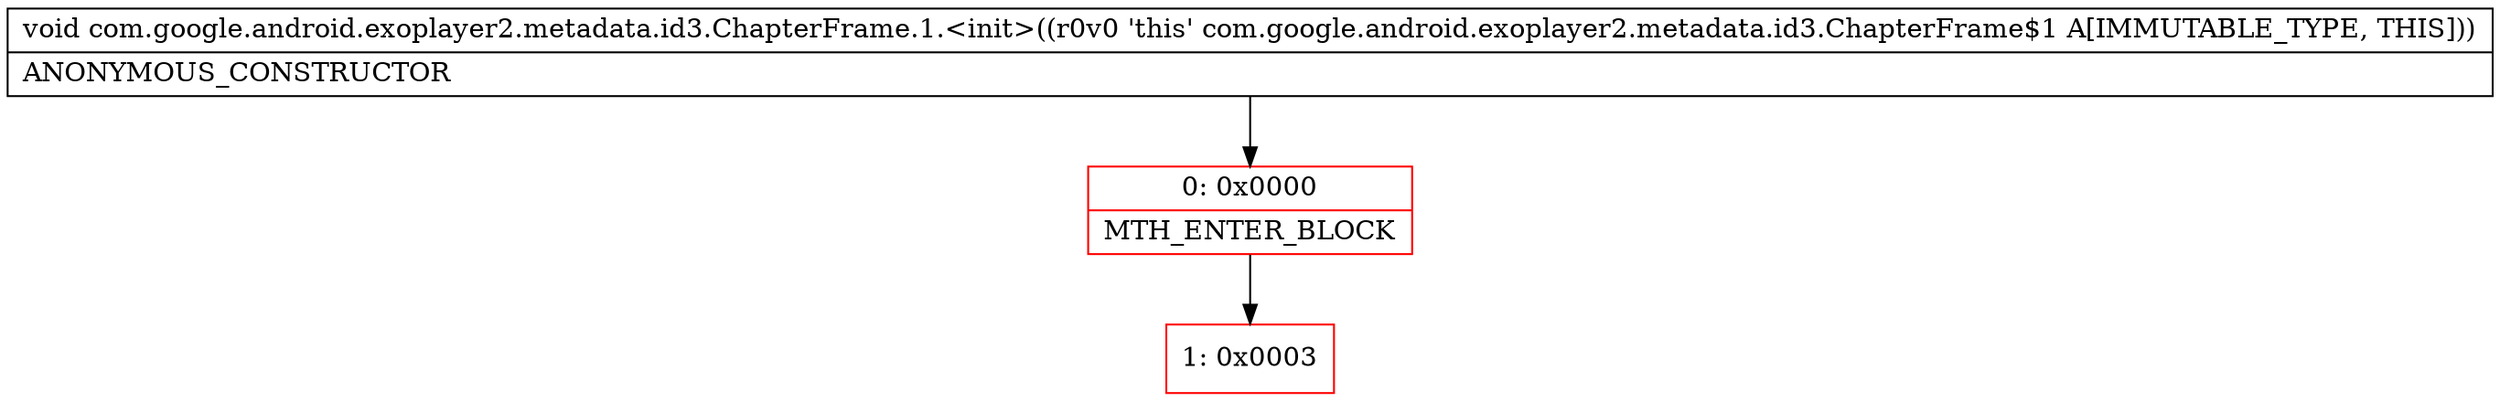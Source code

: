digraph "CFG forcom.google.android.exoplayer2.metadata.id3.ChapterFrame.1.\<init\>()V" {
subgraph cluster_Region_992986477 {
label = "R(0)";
node [shape=record,color=blue];
}
Node_0 [shape=record,color=red,label="{0\:\ 0x0000|MTH_ENTER_BLOCK\l}"];
Node_1 [shape=record,color=red,label="{1\:\ 0x0003}"];
MethodNode[shape=record,label="{void com.google.android.exoplayer2.metadata.id3.ChapterFrame.1.\<init\>((r0v0 'this' com.google.android.exoplayer2.metadata.id3.ChapterFrame$1 A[IMMUTABLE_TYPE, THIS]))  | ANONYMOUS_CONSTRUCTOR\l}"];
MethodNode -> Node_0;
Node_0 -> Node_1;
}


